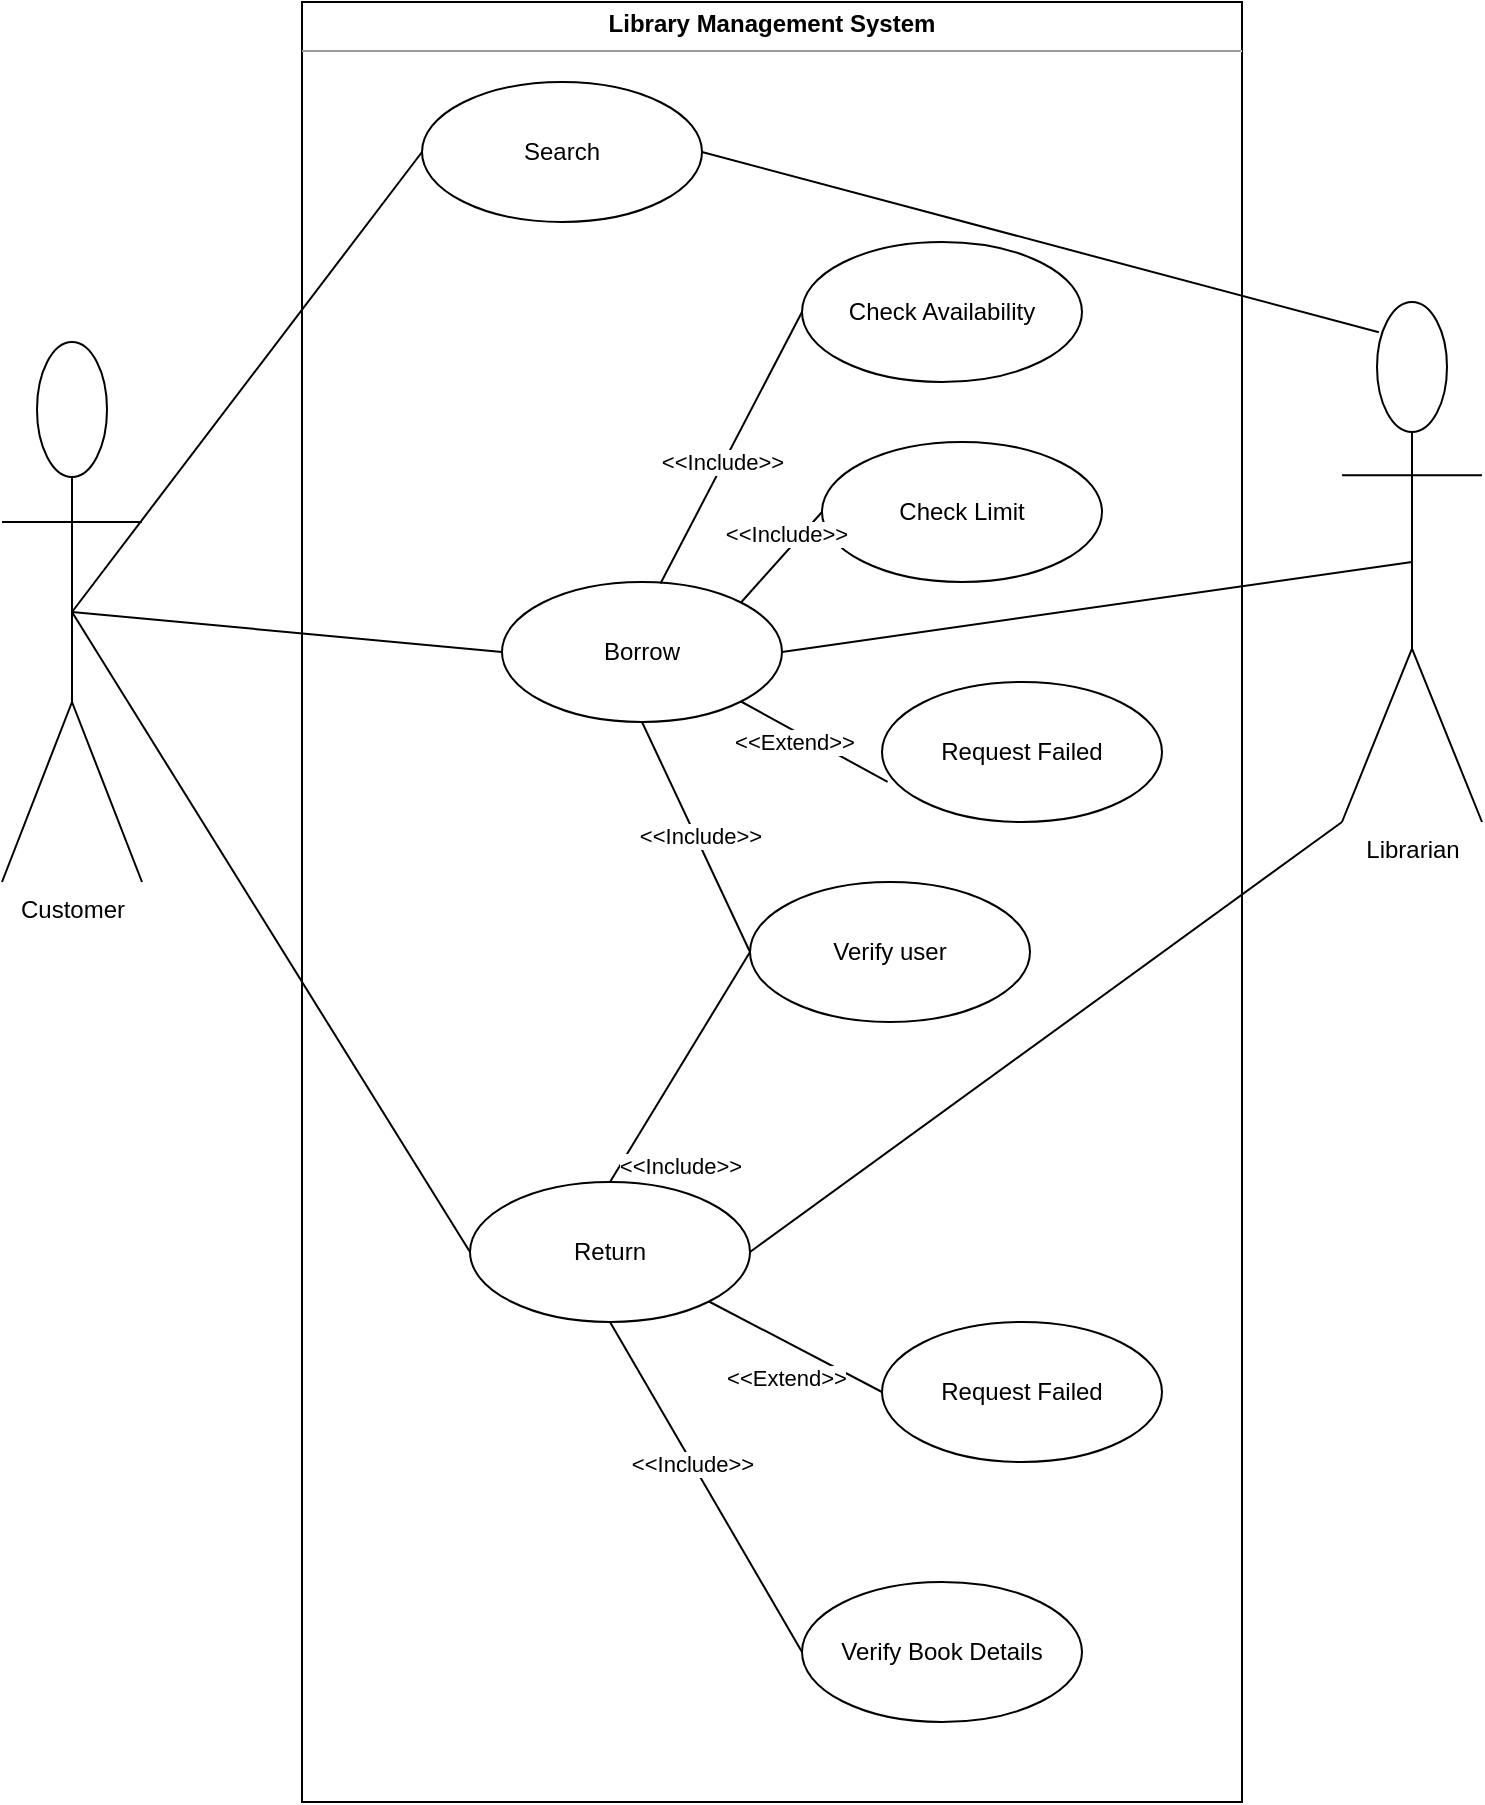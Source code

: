 <mxfile version="16.6.6" type="github">
  <diagram id="lZJYhbxA9fYqfcykRYKo" name="Page-1">
    <mxGraphModel dx="1038" dy="500" grid="1" gridSize="10" guides="1" tooltips="1" connect="1" arrows="1" fold="1" page="1" pageScale="1" pageWidth="827" pageHeight="1169" math="0" shadow="0">
      <root>
        <mxCell id="0" />
        <mxCell id="1" parent="0" />
        <mxCell id="jeKVrq6Y83xvshS6P52J-1" value="&lt;p style=&quot;margin: 0px ; margin-top: 4px ; text-align: center&quot;&gt;&lt;b&gt;Library Management System&lt;/b&gt;&lt;/p&gt;&lt;hr size=&quot;1&quot;&gt;&lt;div style=&quot;height: 2px&quot;&gt;&lt;/div&gt;" style="verticalAlign=top;align=left;overflow=fill;fontSize=12;fontFamily=Helvetica;html=1;" vertex="1" parent="1">
          <mxGeometry x="190" y="20" width="470" height="900" as="geometry" />
        </mxCell>
        <mxCell id="jeKVrq6Y83xvshS6P52J-23" value="" style="endArrow=none;html=1;rounded=0;exitX=1;exitY=0.5;exitDx=0;exitDy=0;entryX=0.5;entryY=0.5;entryDx=0;entryDy=0;entryPerimeter=0;" edge="1" parent="1" source="jeKVrq6Y83xvshS6P52J-8" target="jeKVrq6Y83xvshS6P52J-3">
          <mxGeometry width="50" height="50" relative="1" as="geometry">
            <mxPoint x="660" y="320" as="sourcePoint" />
            <mxPoint x="730" y="200" as="targetPoint" />
          </mxGeometry>
        </mxCell>
        <mxCell id="jeKVrq6Y83xvshS6P52J-2" value="Customer" style="shape=umlActor;verticalLabelPosition=bottom;verticalAlign=top;html=1;" vertex="1" parent="1">
          <mxGeometry x="40" y="190" width="70" height="270" as="geometry" />
        </mxCell>
        <mxCell id="jeKVrq6Y83xvshS6P52J-3" value="Librarian" style="shape=umlActor;verticalLabelPosition=bottom;verticalAlign=top;html=1;" vertex="1" parent="1">
          <mxGeometry x="710" y="170" width="70" height="260" as="geometry" />
        </mxCell>
        <mxCell id="jeKVrq6Y83xvshS6P52J-7" value="Search" style="ellipse;whiteSpace=wrap;html=1;" vertex="1" parent="1">
          <mxGeometry x="250" y="60" width="140" height="70" as="geometry" />
        </mxCell>
        <mxCell id="jeKVrq6Y83xvshS6P52J-8" value="Borrow" style="ellipse;whiteSpace=wrap;html=1;" vertex="1" parent="1">
          <mxGeometry x="290" y="310" width="140" height="70" as="geometry" />
        </mxCell>
        <mxCell id="jeKVrq6Y83xvshS6P52J-9" value="Return" style="ellipse;whiteSpace=wrap;html=1;" vertex="1" parent="1">
          <mxGeometry x="274" y="610" width="140" height="70" as="geometry" />
        </mxCell>
        <mxCell id="jeKVrq6Y83xvshS6P52J-10" value="Verify user" style="ellipse;whiteSpace=wrap;html=1;" vertex="1" parent="1">
          <mxGeometry x="414" y="460" width="140" height="70" as="geometry" />
        </mxCell>
        <mxCell id="jeKVrq6Y83xvshS6P52J-22" value="" style="endArrow=none;html=1;rounded=0;exitX=1;exitY=0.5;exitDx=0;exitDy=0;entryX=0.263;entryY=0.058;entryDx=0;entryDy=0;entryPerimeter=0;" edge="1" parent="1" source="jeKVrq6Y83xvshS6P52J-7" target="jeKVrq6Y83xvshS6P52J-3">
          <mxGeometry width="50" height="50" relative="1" as="geometry">
            <mxPoint x="660" y="310" as="sourcePoint" />
            <mxPoint x="700" y="180" as="targetPoint" />
          </mxGeometry>
        </mxCell>
        <mxCell id="jeKVrq6Y83xvshS6P52J-13" value="Request Failed" style="ellipse;whiteSpace=wrap;html=1;" vertex="1" parent="1">
          <mxGeometry x="480" y="360" width="140" height="70" as="geometry" />
        </mxCell>
        <mxCell id="jeKVrq6Y83xvshS6P52J-11" value="Check Availability" style="ellipse;whiteSpace=wrap;html=1;" vertex="1" parent="1">
          <mxGeometry x="440" y="140" width="140" height="70" as="geometry" />
        </mxCell>
        <mxCell id="jeKVrq6Y83xvshS6P52J-14" value="Verify Book Details" style="ellipse;whiteSpace=wrap;html=1;" vertex="1" parent="1">
          <mxGeometry x="440" y="810" width="140" height="70" as="geometry" />
        </mxCell>
        <mxCell id="jeKVrq6Y83xvshS6P52J-19" value="" style="endArrow=none;html=1;rounded=0;entryX=0;entryY=0.5;entryDx=0;entryDy=0;exitX=0.5;exitY=0.5;exitDx=0;exitDy=0;exitPerimeter=0;" edge="1" parent="1" source="jeKVrq6Y83xvshS6P52J-2" target="jeKVrq6Y83xvshS6P52J-7">
          <mxGeometry width="50" height="50" relative="1" as="geometry">
            <mxPoint x="110" y="220" as="sourcePoint" />
            <mxPoint x="450" y="60" as="targetPoint" />
            <Array as="points" />
          </mxGeometry>
        </mxCell>
        <mxCell id="jeKVrq6Y83xvshS6P52J-12" value="Check Limit" style="ellipse;whiteSpace=wrap;html=1;" vertex="1" parent="1">
          <mxGeometry x="450" y="240" width="140" height="70" as="geometry" />
        </mxCell>
        <mxCell id="jeKVrq6Y83xvshS6P52J-20" value="" style="endArrow=none;html=1;rounded=0;entryX=0;entryY=0.5;entryDx=0;entryDy=0;exitX=0.5;exitY=0.5;exitDx=0;exitDy=0;exitPerimeter=0;" edge="1" parent="1" source="jeKVrq6Y83xvshS6P52J-2" target="jeKVrq6Y83xvshS6P52J-8">
          <mxGeometry width="50" height="50" relative="1" as="geometry">
            <mxPoint x="80" y="330" as="sourcePoint" />
            <mxPoint x="710" y="160" as="targetPoint" />
          </mxGeometry>
        </mxCell>
        <mxCell id="jeKVrq6Y83xvshS6P52J-21" value="" style="endArrow=none;html=1;rounded=0;entryX=0;entryY=0.5;entryDx=0;entryDy=0;exitX=0.5;exitY=0.5;exitDx=0;exitDy=0;exitPerimeter=0;" edge="1" parent="1" source="jeKVrq6Y83xvshS6P52J-2" target="jeKVrq6Y83xvshS6P52J-9">
          <mxGeometry width="50" height="50" relative="1" as="geometry">
            <mxPoint x="110" y="220" as="sourcePoint" />
            <mxPoint x="710" y="260" as="targetPoint" />
          </mxGeometry>
        </mxCell>
        <mxCell id="jeKVrq6Y83xvshS6P52J-24" value="" style="endArrow=none;html=1;rounded=0;exitX=1;exitY=0.5;exitDx=0;exitDy=0;entryX=0;entryY=1;entryDx=0;entryDy=0;entryPerimeter=0;" edge="1" parent="1" source="jeKVrq6Y83xvshS6P52J-9" target="jeKVrq6Y83xvshS6P52J-3">
          <mxGeometry width="50" height="50" relative="1" as="geometry">
            <mxPoint x="540" y="520" as="sourcePoint" />
            <mxPoint x="590" y="470" as="targetPoint" />
          </mxGeometry>
        </mxCell>
        <mxCell id="jeKVrq6Y83xvshS6P52J-25" value="" style="endArrow=none;html=1;rounded=0;exitX=0.566;exitY=0.011;exitDx=0;exitDy=0;exitPerimeter=0;entryX=0;entryY=0.5;entryDx=0;entryDy=0;" edge="1" parent="1" source="jeKVrq6Y83xvshS6P52J-8" target="jeKVrq6Y83xvshS6P52J-11">
          <mxGeometry width="50" height="50" relative="1" as="geometry">
            <mxPoint x="540" y="320" as="sourcePoint" />
            <mxPoint x="590" y="270" as="targetPoint" />
          </mxGeometry>
        </mxCell>
        <mxCell id="jeKVrq6Y83xvshS6P52J-26" value="&amp;lt;&amp;lt;Include&amp;gt;&amp;gt;" style="edgeLabel;html=1;align=center;verticalAlign=middle;resizable=0;points=[];" vertex="1" connectable="0" parent="jeKVrq6Y83xvshS6P52J-25">
          <mxGeometry x="-0.436" y="-1" relative="1" as="geometry">
            <mxPoint x="10" y="-23" as="offset" />
          </mxGeometry>
        </mxCell>
        <mxCell id="jeKVrq6Y83xvshS6P52J-32" value="" style="endArrow=none;html=1;rounded=0;exitX=1;exitY=0;exitDx=0;exitDy=0;entryX=0;entryY=0.5;entryDx=0;entryDy=0;" edge="1" parent="1" source="jeKVrq6Y83xvshS6P52J-8" target="jeKVrq6Y83xvshS6P52J-12">
          <mxGeometry width="50" height="50" relative="1" as="geometry">
            <mxPoint x="414" y="342.89" as="sourcePoint" />
            <mxPoint x="484.76" y="207.12" as="targetPoint" />
          </mxGeometry>
        </mxCell>
        <mxCell id="jeKVrq6Y83xvshS6P52J-33" value="&amp;lt;&amp;lt;Include&amp;gt;&amp;gt;" style="edgeLabel;html=1;align=center;verticalAlign=middle;resizable=0;points=[];" vertex="1" connectable="0" parent="jeKVrq6Y83xvshS6P52J-32">
          <mxGeometry x="-0.436" y="-1" relative="1" as="geometry">
            <mxPoint x="10" y="-23" as="offset" />
          </mxGeometry>
        </mxCell>
        <mxCell id="jeKVrq6Y83xvshS6P52J-34" value="" style="endArrow=none;html=1;rounded=0;exitX=0.5;exitY=1;exitDx=0;exitDy=0;entryX=0;entryY=0.5;entryDx=0;entryDy=0;" edge="1" parent="1" source="jeKVrq6Y83xvshS6P52J-8" target="jeKVrq6Y83xvshS6P52J-10">
          <mxGeometry width="50" height="50" relative="1" as="geometry">
            <mxPoint x="389.24" y="330.77" as="sourcePoint" />
            <mxPoint x="460" y="195" as="targetPoint" />
          </mxGeometry>
        </mxCell>
        <mxCell id="jeKVrq6Y83xvshS6P52J-35" value="&amp;lt;&amp;lt;Include&amp;gt;&amp;gt;" style="edgeLabel;html=1;align=center;verticalAlign=middle;resizable=0;points=[];" vertex="1" connectable="0" parent="jeKVrq6Y83xvshS6P52J-34">
          <mxGeometry x="-0.436" y="-1" relative="1" as="geometry">
            <mxPoint x="14" y="24" as="offset" />
          </mxGeometry>
        </mxCell>
        <mxCell id="jeKVrq6Y83xvshS6P52J-37" value="Request Failed" style="ellipse;whiteSpace=wrap;html=1;" vertex="1" parent="1">
          <mxGeometry x="480" y="680" width="140" height="70" as="geometry" />
        </mxCell>
        <mxCell id="jeKVrq6Y83xvshS6P52J-39" value="" style="endArrow=none;html=1;rounded=0;exitX=1;exitY=1;exitDx=0;exitDy=0;entryX=0.02;entryY=0.714;entryDx=0;entryDy=0;entryPerimeter=0;" edge="1" parent="1" source="jeKVrq6Y83xvshS6P52J-8" target="jeKVrq6Y83xvshS6P52J-13">
          <mxGeometry width="50" height="50" relative="1" as="geometry">
            <mxPoint x="370" y="390" as="sourcePoint" />
            <mxPoint x="424" y="505" as="targetPoint" />
          </mxGeometry>
        </mxCell>
        <mxCell id="jeKVrq6Y83xvshS6P52J-40" value="&amp;lt;&amp;lt;Extend&amp;gt;&amp;gt;" style="edgeLabel;html=1;align=center;verticalAlign=middle;resizable=0;points=[];" vertex="1" connectable="0" parent="jeKVrq6Y83xvshS6P52J-39">
          <mxGeometry x="-0.436" y="-1" relative="1" as="geometry">
            <mxPoint x="6" y="8" as="offset" />
          </mxGeometry>
        </mxCell>
        <mxCell id="jeKVrq6Y83xvshS6P52J-41" value="" style="endArrow=none;html=1;rounded=0;exitX=0.5;exitY=0;exitDx=0;exitDy=0;entryX=0;entryY=0.5;entryDx=0;entryDy=0;" edge="1" parent="1" source="jeKVrq6Y83xvshS6P52J-9" target="jeKVrq6Y83xvshS6P52J-10">
          <mxGeometry width="50" height="50" relative="1" as="geometry">
            <mxPoint x="380" y="400" as="sourcePoint" />
            <mxPoint x="434" y="515" as="targetPoint" />
          </mxGeometry>
        </mxCell>
        <mxCell id="jeKVrq6Y83xvshS6P52J-42" value="&amp;lt;&amp;lt;Include&amp;gt;&amp;gt;" style="edgeLabel;html=1;align=center;verticalAlign=middle;resizable=0;points=[];" vertex="1" connectable="0" parent="jeKVrq6Y83xvshS6P52J-41">
          <mxGeometry x="-0.436" y="-1" relative="1" as="geometry">
            <mxPoint x="14" y="24" as="offset" />
          </mxGeometry>
        </mxCell>
        <mxCell id="jeKVrq6Y83xvshS6P52J-43" value="" style="endArrow=none;html=1;rounded=0;exitX=0.5;exitY=1;exitDx=0;exitDy=0;entryX=0;entryY=0.5;entryDx=0;entryDy=0;" edge="1" parent="1" source="jeKVrq6Y83xvshS6P52J-9" target="jeKVrq6Y83xvshS6P52J-14">
          <mxGeometry width="50" height="50" relative="1" as="geometry">
            <mxPoint x="390" y="410" as="sourcePoint" />
            <mxPoint x="444" y="525" as="targetPoint" />
          </mxGeometry>
        </mxCell>
        <mxCell id="jeKVrq6Y83xvshS6P52J-44" value="&amp;lt;&amp;lt;Include&amp;gt;&amp;gt;" style="edgeLabel;html=1;align=center;verticalAlign=middle;resizable=0;points=[];" vertex="1" connectable="0" parent="jeKVrq6Y83xvshS6P52J-43">
          <mxGeometry x="-0.436" y="-1" relative="1" as="geometry">
            <mxPoint x="14" y="24" as="offset" />
          </mxGeometry>
        </mxCell>
        <mxCell id="jeKVrq6Y83xvshS6P52J-45" value="" style="endArrow=none;html=1;rounded=0;exitX=1;exitY=1;exitDx=0;exitDy=0;entryX=0;entryY=0.5;entryDx=0;entryDy=0;" edge="1" parent="1" source="jeKVrq6Y83xvshS6P52J-9" target="jeKVrq6Y83xvshS6P52J-37">
          <mxGeometry width="50" height="50" relative="1" as="geometry">
            <mxPoint x="400" y="420" as="sourcePoint" />
            <mxPoint x="454" y="535" as="targetPoint" />
          </mxGeometry>
        </mxCell>
        <mxCell id="jeKVrq6Y83xvshS6P52J-46" value="&amp;lt;&amp;lt;Extend&amp;gt;&amp;gt;" style="edgeLabel;html=1;align=center;verticalAlign=middle;resizable=0;points=[];" vertex="1" connectable="0" parent="jeKVrq6Y83xvshS6P52J-45">
          <mxGeometry x="-0.436" y="-1" relative="1" as="geometry">
            <mxPoint x="14" y="24" as="offset" />
          </mxGeometry>
        </mxCell>
      </root>
    </mxGraphModel>
  </diagram>
</mxfile>
